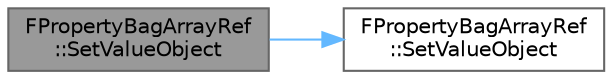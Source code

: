 digraph "FPropertyBagArrayRef::SetValueObject"
{
 // INTERACTIVE_SVG=YES
 // LATEX_PDF_SIZE
  bgcolor="transparent";
  edge [fontname=Helvetica,fontsize=10,labelfontname=Helvetica,labelfontsize=10];
  node [fontname=Helvetica,fontsize=10,shape=box,height=0.2,width=0.4];
  rankdir="LR";
  Node1 [id="Node000001",label="FPropertyBagArrayRef\l::SetValueObject",height=0.2,width=0.4,color="gray40", fillcolor="grey60", style="filled", fontcolor="black",tooltip="Sets object pointer value specified type."];
  Node1 -> Node2 [id="edge1_Node000001_Node000002",color="steelblue1",style="solid",tooltip=" "];
  Node2 [id="Node000002",label="FPropertyBagArrayRef\l::SetValueObject",height=0.2,width=0.4,color="grey40", fillcolor="white", style="filled",URL="$d5/dd6/classFPropertyBagArrayRef.html#a877055129856a4187bd88ecdd9fdbbba",tooltip=" "];
}

